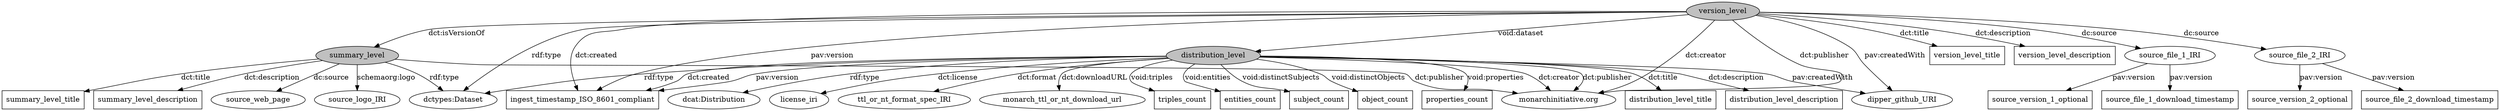 digraph metadata_model {
    summary_level[style=filled, fillcolor=grey]
    version_level[style=filled, fillcolor=grey]
    distribution_level[style=filled, fillcolor=grey]

    summary_level_title [shape=box]
    summary_level_description [shape=box]
    version_level_title [shape=box]
    version_level_description [shape=box]
    distribution_level_title [shape=box]
    distribution_level_description [shape=box]
    ingest_timestamp_ISO_8601_compliant [shape=box]
    source_file_1_download_timestamp [shape=box]
    source_file_2_download_timestamp [shape=box]
    source_version_1_optional [shape=box]
    source_version_2_optional [shape=box]
    triples_count [shape=box]
    entities_count [shape=box]
    subject_count [shape=box]
    object_count [shape=box]
    properties_count [shape=box]

    // summary level triples:
    summary_level -> "dctypes:Dataset" [label="rdf:type"]
    summary_level -> summary_level_title [label="dct:title"]
    summary_level -> summary_level_description [label="dct:description"]
    summary_level -> source_web_page [label="dc:source"]
    summary_level -> source_logo_IRI [label="schemaorg:logo"]
    summary_level -> "monarchinitiative.org" [label="dct:publisher"]

    // version level triples:
    version_level -> "dctypes:Dataset" [label="rdf:type"]
    version_level -> version_level_title [label="dct:title"]
    version_level -> version_level_description [label="dct:description"]
    version_level -> ingest_timestamp_ISO_8601_compliant [label="dct:created"]
    version_level -> ingest_timestamp_ISO_8601_compliant [label="pav:version"]
    version_level -> "monarchinitiative.org" [label="dct:creator"]
    version_level -> "monarchinitiative.org" [label="dct:publisher"]
    version_level -> summary_level [label="dct:isVersionOf"]
    version_level -> source_file_1_IRI [label="dc:source"]
    version_level -> source_file_2_IRI [label="dc:source"]

    source_file_1_IRI -> source_file_1_download_timestamp [label="pav:version"]
    source_file_1_IRI -> source_version_1_optional [label="pav:version"]
    source_file_2_IRI -> source_file_2_download_timestamp  [label="pav:version"]
    source_file_2_IRI -> source_version_2_optional  [label="pav:version"]

    version_level -> dipper_github_URI [label="pav:createdWith"]
    version_level -> distribution_level [label="void:dataset"]

    // distribution level triples:
    distribution_level -> "dctypes:Dataset" [label="rdf:type"]
    distribution_level -> "dcat:Distribution" [label="rdf:type"]
    distribution_level -> distribution_level_title [label="dct:title"]
    distribution_level -> distribution_level_description [label="dct:description"]
    distribution_level -> ingest_timestamp_ISO_8601_compliant [label="dct:created"]
    distribution_level -> ingest_timestamp_ISO_8601_compliant [label="pav:version"]
    distribution_level -> "monarchinitiative.org" [label="dct:creator"]
    distribution_level -> "monarchinitiative.org" [label="dct:publisher"]
    distribution_level -> license_iri [label="dct:license"]
    distribution_level -> dipper_github_URI [label="pav:createdWith"]
    distribution_level -> ttl_or_nt_format_spec_IRI [label="dct:format"]
    distribution_level -> monarch_ttl_or_nt_download_url [label="dct:downloadURL"]
    distribution_level -> triples_count [label="void:triples"]
    distribution_level -> entities_count [label="void:entities"]
    distribution_level -> subject_count [label="void:distinctSubjects"]
    distribution_level -> object_count [label="void:distinctObjects"]
    distribution_level -> properties_count [label="void:properties"]
}